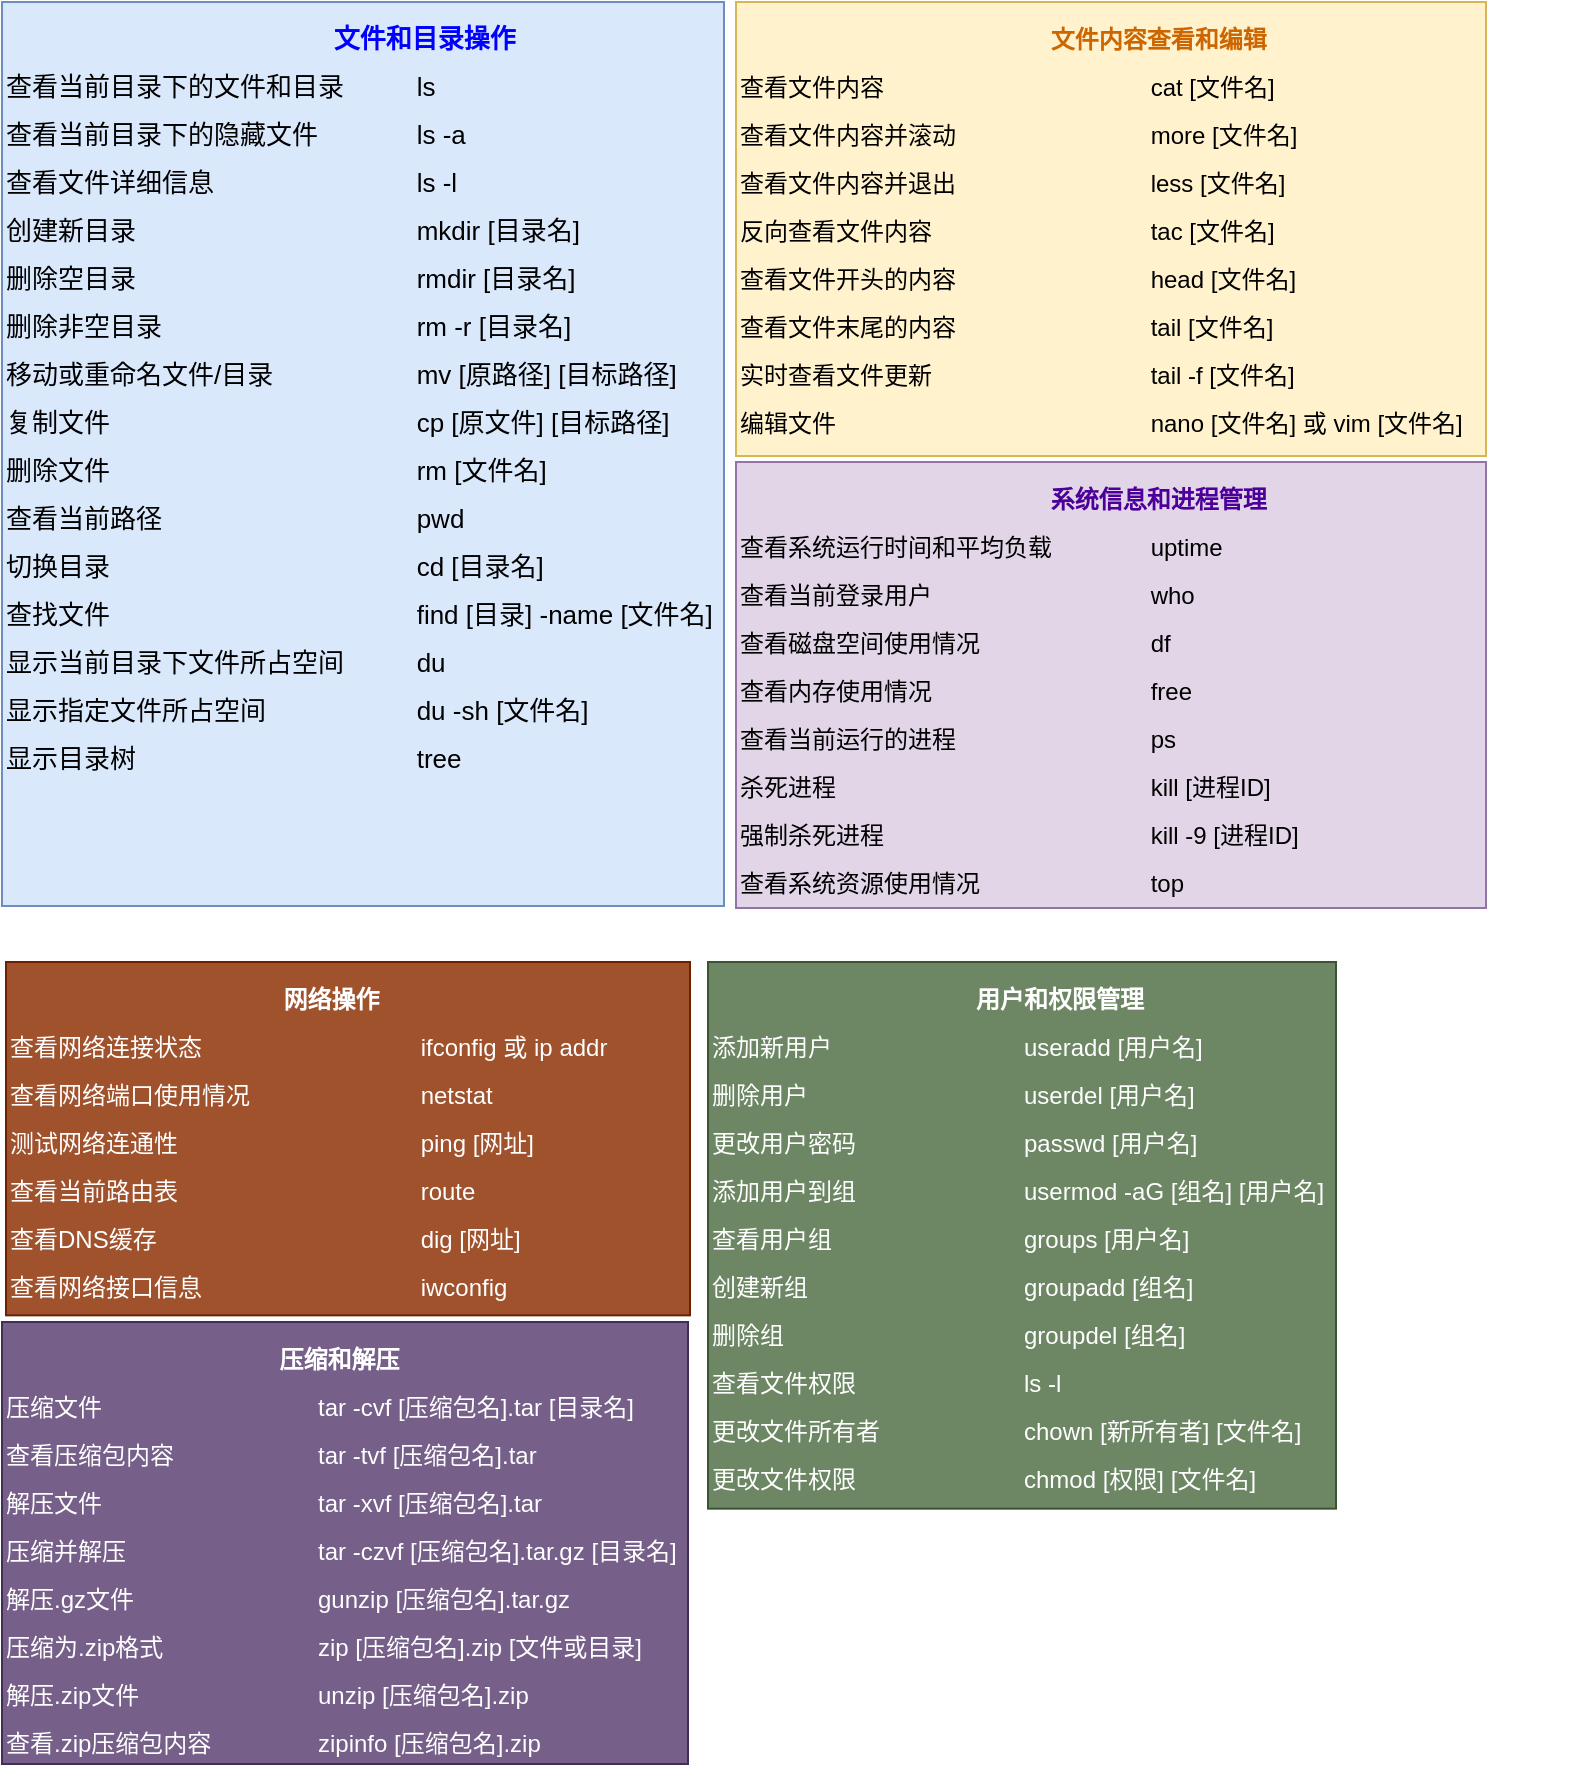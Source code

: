 <mxfile version="24.7.17">
  <diagram name="第 1 页" id="n1N5VuUuAxFkt2AaiHaO">
    <mxGraphModel dx="986" dy="457" grid="0" gridSize="10" guides="1" tooltips="1" connect="1" arrows="1" fold="1" page="1" pageScale="1" pageWidth="827" pageHeight="1169" background="none" math="0" shadow="0">
      <root>
        <mxCell id="0" />
        <mxCell id="1" parent="0" />
        <mxCell id="p1PoqVpQwVQWR8uuG0k8-2" value="&lt;table border=&quot;0&quot; cellpadding=&quot;0&quot; cellspacing=&quot;0&quot; width=&quot;418&quot; style=&quot;width: 314pt; font-size: 13px;&quot;&gt;&lt;colgroup&gt;&lt;col width=&quot;205&quot; style=&quot;mso-width-source:userset;mso-width-alt:6549;width:154pt&quot;&gt;&lt;/colgroup&gt;&lt;colgroup&gt;&lt;col width=&quot;213&quot; style=&quot;mso-width-source:userset;mso-width-alt:6805;width:160pt&quot;&gt;&lt;/colgroup&gt;&lt;tbody&gt;&lt;tr height=&quot;19&quot; style=&quot;height:14.0pt&quot;&gt;&lt;td height=&quot;19&quot; width=&quot;205&quot; style=&quot;height: 14pt; width: 154pt;&quot;&gt;&lt;table style=&quot;border-collapse:&lt;br/&gt; collapse;width:314pt&quot; width=&quot;418&quot; cellspacing=&quot;0&quot; cellpadding=&quot;0&quot; border=&quot;0&quot;&gt;&lt;colgroup&gt;&lt;col style=&quot;mso-width-source:userset;mso-width-alt:6549;width:154pt&quot; width=&quot;205&quot;&gt;&lt;/colgroup&gt;&lt;colgroup&gt;&lt;col style=&quot;mso-width-source:userset;mso-width-alt:6805;width:160pt&quot; width=&quot;213&quot;&gt;&lt;/colgroup&gt;&lt;tbody&gt;&lt;tr style=&quot;mso-height-source:userset;height:18.0pt&quot; height=&quot;24&quot;&gt;&lt;td style=&quot;text-align: center; height: 18pt; width: 314pt;&quot; width=&quot;418&quot; class=&quot;xl65&quot; height=&quot;24&quot; colspan=&quot;2&quot;&gt;&lt;b&gt;&lt;font color=&quot;#0000ff&quot;&gt;文件和目录操作&lt;/font&gt;&lt;/b&gt;&lt;/td&gt; &lt;/tr&gt; &lt;tr style=&quot;mso-height-source:userset;height:18.0pt&quot; height=&quot;24&quot;&gt;  &lt;td style=&quot;height: 18pt;&quot; height=&quot;24&quot;&gt;查看当前目录下的文件和目录&lt;/td&gt;  &lt;td&gt;ls&lt;/td&gt; &lt;/tr&gt; &lt;tr style=&quot;mso-height-source:userset;height:18.0pt&quot; height=&quot;24&quot;&gt;  &lt;td style=&quot;height:18.0pt&quot; height=&quot;24&quot;&gt;查看当前目录下的隐藏文件&lt;/td&gt;  &lt;td style=&quot;&quot;&gt;ls -a&lt;/td&gt; &lt;/tr&gt; &lt;tr style=&quot;mso-height-source:userset;height:18.0pt&quot; height=&quot;24&quot;&gt;  &lt;td style=&quot;height:18.0pt&quot; height=&quot;24&quot;&gt;查看文件详细信息&lt;/td&gt;  &lt;td&gt;ls -l&lt;/td&gt; &lt;/tr&gt; &lt;tr style=&quot;mso-height-source:userset;height:18.0pt&quot; height=&quot;24&quot;&gt;  &lt;td style=&quot;height:18.0pt&quot; height=&quot;24&quot;&gt;创建新目录&lt;/td&gt;  &lt;td&gt;mkdir [目录名]&lt;/td&gt; &lt;/tr&gt; &lt;tr style=&quot;mso-height-source:userset;height:18.0pt&quot; height=&quot;24&quot;&gt;  &lt;td style=&quot;height:18.0pt&quot; height=&quot;24&quot;&gt;删除空目录&lt;/td&gt;  &lt;td&gt;rmdir [目录名]&lt;/td&gt; &lt;/tr&gt; &lt;tr style=&quot;mso-height-source:userset;height:18.0pt&quot; height=&quot;24&quot;&gt;  &lt;td style=&quot;height:18.0pt&quot; height=&quot;24&quot;&gt;删除非空目录&lt;/td&gt;  &lt;td&gt;rm -r [目录名]&lt;/td&gt; &lt;/tr&gt; &lt;tr style=&quot;mso-height-source:userset;height:18.0pt&quot; height=&quot;24&quot;&gt;  &lt;td style=&quot;height:18.0pt&quot; height=&quot;24&quot;&gt;移动或重命名文件/目录&lt;/td&gt;  &lt;td&gt;mv [原路径] [目标路径]&lt;/td&gt; &lt;/tr&gt; &lt;tr style=&quot;mso-height-source:userset;height:18.0pt&quot; height=&quot;24&quot;&gt;  &lt;td style=&quot;height:18.0pt&quot; height=&quot;24&quot;&gt;复制文件&lt;/td&gt;  &lt;td&gt;cp [原文件] [目标路径]&lt;/td&gt; &lt;/tr&gt; &lt;tr style=&quot;mso-height-source:userset;height:18.0pt&quot; height=&quot;24&quot;&gt;  &lt;td style=&quot;height:18.0pt&quot; height=&quot;24&quot;&gt;删除文件&lt;/td&gt;  &lt;td&gt;rm [文件名]&lt;/td&gt; &lt;/tr&gt; &lt;tr style=&quot;mso-height-source:userset;height:18.0pt&quot; height=&quot;24&quot;&gt;  &lt;td style=&quot;height:18.0pt&quot; height=&quot;24&quot;&gt;查看当前路径&lt;/td&gt;  &lt;td&gt;pwd&lt;/td&gt; &lt;/tr&gt; &lt;tr style=&quot;mso-height-source:userset;height:18.0pt&quot; height=&quot;24&quot;&gt;  &lt;td style=&quot;height:18.0pt&quot; height=&quot;24&quot;&gt;切换目录&lt;/td&gt;  &lt;td&gt;cd [目录名]&lt;/td&gt; &lt;/tr&gt; &lt;tr style=&quot;mso-height-source:userset;height:18.0pt&quot; height=&quot;24&quot;&gt;  &lt;td style=&quot;height:18.0pt&quot; height=&quot;24&quot;&gt;查找文件&lt;/td&gt;  &lt;td&gt;find [目录] -name [文件名]&lt;/td&gt; &lt;/tr&gt; &lt;tr style=&quot;mso-height-source:userset;height:18.0pt&quot; height=&quot;24&quot;&gt;  &lt;td style=&quot;height:18.0pt&quot; height=&quot;24&quot;&gt;显示当前目录下文件所占空间&lt;/td&gt;  &lt;td&gt;du&lt;/td&gt; &lt;/tr&gt; &lt;tr style=&quot;mso-height-source:userset;height:18.0pt&quot; height=&quot;24&quot;&gt;  &lt;td style=&quot;height:18.0pt&quot; height=&quot;24&quot;&gt;显示指定文件所占空间&lt;/td&gt;  &lt;td&gt;du -sh [文件名]&lt;/td&gt; &lt;/tr&gt; &lt;tr style=&quot;mso-height-source:userset;height:18.0pt&quot; height=&quot;24&quot;&gt;  &lt;td style=&quot;height:18.0pt&quot; height=&quot;24&quot;&gt;显示目录树&lt;/td&gt;  &lt;td&gt;tree&lt;/td&gt; &lt;/tr&gt;&lt;/tbody&gt;&lt;/table&gt;&lt;/td&gt;&lt;td width=&quot;213&quot; style=&quot;text-align: center; width: 160pt;&quot;&gt;&lt;/td&gt;&lt;/tr&gt;&lt;/tbody&gt;&lt;/table&gt;" style="text;whiteSpace=wrap;html=1;rounded=0;fillColor=#dae8fc;strokeColor=#6c8ebf;glass=0;shadow=0;" parent="1" vertex="1">
          <mxGeometry x="13" y="75" width="361" height="452" as="geometry" />
        </mxCell>
        <mxCell id="p1PoqVpQwVQWR8uuG0k8-111" value="&lt;table border=&quot;0&quot; cellpadding=&quot;0&quot; cellspacing=&quot;0&quot; width=&quot;418&quot; style=&quot;border-collapse:&lt;br/&gt; collapse;width:314pt&quot;&gt;&lt;colgroup&gt;&lt;col width=&quot;205&quot; style=&quot;mso-width-source:userset;mso-width-alt:6549;width:154pt&quot;&gt;&lt;/colgroup&gt;&lt;colgroup&gt;&lt;col width=&quot;213&quot; style=&quot;mso-width-source:userset;mso-width-alt:6805;width:160pt&quot;&gt;&lt;/colgroup&gt;&lt;tbody&gt;&lt;tr height=&quot;24&quot; style=&quot;mso-height-source:userset;height:18.0pt&quot;&gt;&lt;td colspan=&quot;2&quot; height=&quot;24&quot; class=&quot;xl65&quot; width=&quot;418&quot; style=&quot;text-align: center; height: 18pt; width: 314pt;&quot;&gt;&lt;b&gt;&lt;font color=&quot;#cc6600&quot;&gt;文件内容查看和编辑&lt;/font&gt;&lt;/b&gt;&lt;/td&gt; &lt;/tr&gt; &lt;tr height=&quot;24&quot; style=&quot;mso-height-source:userset;height:18.0pt&quot;&gt;  &lt;td height=&quot;24&quot; style=&quot;height:18.0pt&quot;&gt;查看文件内容&lt;/td&gt;  &lt;td&gt;cat [文件名]&lt;/td&gt; &lt;/tr&gt; &lt;tr height=&quot;24&quot; style=&quot;mso-height-source:userset;height:18.0pt&quot;&gt;  &lt;td height=&quot;24&quot; style=&quot;height:18.0pt&quot;&gt;查看文件内容并滚动&lt;/td&gt;  &lt;td&gt;more [文件名]&lt;/td&gt; &lt;/tr&gt; &lt;tr height=&quot;24&quot; style=&quot;mso-height-source:userset;height:18.0pt&quot;&gt;  &lt;td height=&quot;24&quot; style=&quot;height:18.0pt&quot;&gt;查看文件内容并退出&lt;/td&gt;  &lt;td&gt;less [文件名]&lt;/td&gt; &lt;/tr&gt; &lt;tr height=&quot;24&quot; style=&quot;mso-height-source:userset;height:18.0pt&quot;&gt;  &lt;td height=&quot;24&quot; style=&quot;height:18.0pt&quot;&gt;反向查看文件内容&lt;/td&gt;  &lt;td&gt;tac [文件名]&lt;/td&gt; &lt;/tr&gt; &lt;tr height=&quot;24&quot; style=&quot;mso-height-source:userset;height:18.0pt&quot;&gt;  &lt;td height=&quot;24&quot; style=&quot;height:18.0pt&quot;&gt;查看文件开头的内容&lt;/td&gt;  &lt;td&gt;head [文件名]&lt;/td&gt; &lt;/tr&gt; &lt;tr height=&quot;24&quot; style=&quot;mso-height-source:userset;height:18.0pt&quot;&gt;  &lt;td height=&quot;24&quot; style=&quot;height:18.0pt&quot;&gt;查看文件末尾的内容&lt;/td&gt;  &lt;td&gt;tail [文件名]&lt;/td&gt; &lt;/tr&gt; &lt;tr height=&quot;24&quot; style=&quot;mso-height-source:userset;height:18.0pt&quot;&gt;  &lt;td height=&quot;24&quot; style=&quot;height:18.0pt&quot;&gt;实时查看文件更新&lt;/td&gt;  &lt;td&gt;tail -f [文件名]&lt;/td&gt; &lt;/tr&gt; &lt;tr height=&quot;24&quot; style=&quot;mso-height-source:userset;height:18.0pt&quot;&gt;  &lt;td height=&quot;24&quot; style=&quot;height:18.0pt&quot;&gt;编辑文件&lt;/td&gt;  &lt;td&gt;nano [文件名] 或 vim [文件名]&lt;/td&gt; &lt;/tr&gt;&lt;/tbody&gt;&lt;/table&gt;" style="text;whiteSpace=wrap;html=1;fillColor=#fff2cc;strokeColor=#d6b656;" parent="1" vertex="1">
          <mxGeometry x="380" y="75" width="375" height="227" as="geometry" />
        </mxCell>
        <mxCell id="p1PoqVpQwVQWR8uuG0k8-112" value="&lt;table border=&quot;0&quot; cellpadding=&quot;0&quot; cellspacing=&quot;0&quot; width=&quot;418&quot; style=&quot;width: 314pt;&quot;&gt;&lt;colgroup&gt;&lt;col width=&quot;205&quot; style=&quot;mso-width-source:userset;mso-width-alt:6549;width:154pt&quot;&gt;&lt;/colgroup&gt;&lt;colgroup&gt;&lt;col width=&quot;213&quot; style=&quot;mso-width-source:userset;mso-width-alt:6805;width:160pt&quot;&gt;&lt;/colgroup&gt;&lt;tbody&gt;&lt;tr height=&quot;24&quot; style=&quot;mso-height-source:userset;height:18.0pt&quot;&gt;&lt;td colspan=&quot;2&quot; height=&quot;24&quot; class=&quot;xl65&quot; width=&quot;418&quot; style=&quot;text-align: center; height: 18pt; width: 314pt;&quot;&gt;&lt;b&gt;&lt;font color=&quot;#4c0099&quot;&gt;系统信息和进程管理&lt;/font&gt;&lt;/b&gt;&lt;/td&gt; &lt;/tr&gt; &lt;tr height=&quot;24&quot; style=&quot;mso-height-source:userset;height:18.0pt&quot;&gt;  &lt;td height=&quot;24&quot; style=&quot;height:18.0pt&quot;&gt;查看系统运行时间和平均负载&lt;/td&gt;  &lt;td&gt;uptime&lt;/td&gt; &lt;/tr&gt; &lt;tr height=&quot;24&quot; style=&quot;mso-height-source:userset;height:18.0pt&quot;&gt;  &lt;td height=&quot;24&quot; style=&quot;height:18.0pt&quot;&gt;查看当前登录用户&lt;/td&gt;  &lt;td&gt;who&lt;/td&gt; &lt;/tr&gt; &lt;tr height=&quot;24&quot; style=&quot;mso-height-source:userset;height:18.0pt&quot;&gt;  &lt;td height=&quot;24&quot; style=&quot;height:18.0pt&quot;&gt;查看磁盘空间使用情况&lt;/td&gt;  &lt;td&gt;df&lt;/td&gt; &lt;/tr&gt; &lt;tr height=&quot;24&quot; style=&quot;mso-height-source:userset;height:18.0pt&quot;&gt;  &lt;td height=&quot;24&quot; style=&quot;height:18.0pt&quot;&gt;查看内存使用情况&lt;/td&gt;  &lt;td&gt;free&lt;/td&gt; &lt;/tr&gt; &lt;tr height=&quot;24&quot; style=&quot;mso-height-source:userset;height:18.0pt&quot;&gt;  &lt;td height=&quot;24&quot; style=&quot;height:18.0pt&quot;&gt;查看当前运行的进程&lt;/td&gt;  &lt;td&gt;ps&lt;/td&gt; &lt;/tr&gt; &lt;tr height=&quot;24&quot; style=&quot;mso-height-source:userset;height:18.0pt&quot;&gt;  &lt;td height=&quot;24&quot; style=&quot;height:18.0pt&quot;&gt;杀死进程&lt;/td&gt;  &lt;td&gt;kill [进程ID]&lt;/td&gt; &lt;/tr&gt; &lt;tr height=&quot;24&quot; style=&quot;mso-height-source:userset;height:18.0pt&quot;&gt;  &lt;td height=&quot;24&quot; style=&quot;height:18.0pt&quot;&gt;强制杀死进程&lt;/td&gt;  &lt;td&gt;kill -9 [进程ID]&lt;/td&gt; &lt;/tr&gt; &lt;tr height=&quot;24&quot; style=&quot;mso-height-source:userset;height:18.0pt&quot;&gt;  &lt;td height=&quot;24&quot; style=&quot;height:18.0pt&quot;&gt;查看系统资源使用情况&lt;/td&gt;  &lt;td&gt;top&lt;/td&gt; &lt;/tr&gt;&lt;/tbody&gt;&lt;/table&gt;" style="text;whiteSpace=wrap;html=1;fillColor=#e1d5e7;strokeColor=#9673a6;" parent="1" vertex="1">
          <mxGeometry x="380" y="305" width="375" height="223" as="geometry" />
        </mxCell>
        <mxCell id="p1PoqVpQwVQWR8uuG0k8-113" value="&lt;table border=&quot;0&quot; cellpadding=&quot;0&quot; cellspacing=&quot;0&quot; width=&quot;447&quot; style=&quot;border-collapse:&lt;br/&gt; collapse;width:336pt&quot;&gt;&lt;colgroup&gt;&lt;col width=&quot;205&quot; style=&quot;mso-width-source:userset;mso-width-alt:6549;width:154pt&quot;&gt;&lt;/colgroup&gt;&lt;colgroup&gt;&lt;col width=&quot;242&quot; style=&quot;mso-width-source:userset;mso-width-alt:7744;width:182pt&quot;&gt;&lt;/colgroup&gt;&lt;tbody&gt;&lt;tr height=&quot;24&quot; style=&quot;mso-height-source:userset;height:18.0pt&quot;&gt;&lt;td colspan=&quot;2&quot; height=&quot;24&quot; class=&quot;xl65&quot; width=&quot;447&quot; style=&quot;height: 18pt; width: 336pt;&quot;&gt;&lt;b&gt;&lt;font color=&quot;#ffffff&quot;&gt;&amp;nbsp; &amp;nbsp; &amp;nbsp; &amp;nbsp; &amp;nbsp; &amp;nbsp; &amp;nbsp; &amp;nbsp; &amp;nbsp; &amp;nbsp; &amp;nbsp; &amp;nbsp; &amp;nbsp; &amp;nbsp; &amp;nbsp; &amp;nbsp; &amp;nbsp; &amp;nbsp; &amp;nbsp; &amp;nbsp; &amp;nbsp;网络操作&lt;/font&gt;&lt;/b&gt;&lt;/td&gt; &lt;/tr&gt; &lt;tr height=&quot;24&quot; style=&quot;mso-height-source:userset;height:18.0pt&quot;&gt;  &lt;td height=&quot;24&quot; style=&quot;height: 18pt;&quot;&gt;&lt;font color=&quot;#ffffff&quot;&gt;查看网络连接状态&lt;/font&gt;&lt;/td&gt;  &lt;td style=&quot;&quot;&gt;&lt;font color=&quot;#ffffff&quot;&gt;ifconfig 或 ip addr&lt;/font&gt;&lt;/td&gt; &lt;/tr&gt; &lt;tr height=&quot;24&quot; style=&quot;mso-height-source:userset;height:18.0pt&quot;&gt;  &lt;td height=&quot;24&quot; style=&quot;height:18.0pt&quot;&gt;&lt;font color=&quot;#ffffff&quot;&gt;查看网络端口使用情况&lt;/font&gt;&lt;/td&gt;  &lt;td&gt;&lt;font color=&quot;#ffffff&quot;&gt;netstat&lt;/font&gt;&lt;/td&gt; &lt;/tr&gt; &lt;tr height=&quot;24&quot; style=&quot;mso-height-source:userset;height:18.0pt&quot;&gt;  &lt;td height=&quot;24&quot; style=&quot;height:18.0pt&quot;&gt;&lt;font color=&quot;#ffffff&quot;&gt;测试网络连通性&lt;/font&gt;&lt;/td&gt;  &lt;td&gt;&lt;font color=&quot;#ffffff&quot;&gt;ping [网址]&lt;/font&gt;&lt;/td&gt; &lt;/tr&gt; &lt;tr height=&quot;24&quot; style=&quot;mso-height-source:userset;height:18.0pt&quot;&gt;  &lt;td height=&quot;24&quot; style=&quot;height:18.0pt&quot;&gt;&lt;font color=&quot;#ffffff&quot;&gt;查看当前路由表&lt;/font&gt;&lt;/td&gt;  &lt;td&gt;&lt;font color=&quot;#ffffff&quot;&gt;route&lt;/font&gt;&lt;/td&gt; &lt;/tr&gt; &lt;tr height=&quot;24&quot; style=&quot;mso-height-source:userset;height:18.0pt&quot;&gt;  &lt;td height=&quot;24&quot; style=&quot;height:18.0pt&quot;&gt;&lt;font color=&quot;#ffffff&quot;&gt;查看DNS缓存&lt;/font&gt;&lt;/td&gt;  &lt;td&gt;&lt;font color=&quot;#ffffff&quot;&gt;dig [网址]&lt;/font&gt;&lt;/td&gt; &lt;/tr&gt; &lt;tr height=&quot;24&quot; style=&quot;mso-height-source:userset;height:18.0pt&quot;&gt;  &lt;td height=&quot;24&quot; style=&quot;height:18.0pt&quot;&gt;&lt;font color=&quot;#ffffff&quot;&gt;查看网络接口信息&lt;/font&gt;&lt;/td&gt;  &lt;td&gt;&lt;font color=&quot;#ffffff&quot;&gt;iwconfig&lt;/font&gt;&lt;/td&gt; &lt;/tr&gt;&lt;/tbody&gt;&lt;/table&gt;" style="text;whiteSpace=wrap;html=1;fillColor=#a0522d;strokeColor=#6D1F00;fontColor=#ffffff;" parent="1" vertex="1">
          <mxGeometry x="15" y="555" width="342" height="176.67" as="geometry" />
        </mxCell>
        <mxCell id="p1PoqVpQwVQWR8uuG0k8-114" value="&lt;table style=&quot;border-collapse:&lt;br/&gt; collapse;width:261pt&quot; width=&quot;347&quot; cellspacing=&quot;0&quot; cellpadding=&quot;0&quot; border=&quot;0&quot;&gt;&lt;colgroup&gt;&lt;col style=&quot;mso-width-source:userset;mso-width-alt:4992;width:117pt&quot; width=&quot;156&quot;&gt;&lt;/colgroup&gt;&lt;colgroup&gt;&lt;col style=&quot;mso-width-source:userset;mso-width-alt:6122;width:144pt&quot; width=&quot;191&quot;&gt;&lt;/colgroup&gt;&lt;tbody&gt;&lt;tr style=&quot;mso-height-source:userset;height:18.0pt&quot; height=&quot;24&quot;&gt;&lt;td style=&quot;text-align: center; height: 18pt; width: 261pt;&quot; width=&quot;347&quot; class=&quot;xl65&quot; height=&quot;24&quot; colspan=&quot;2&quot;&gt;&lt;b&gt;用户和权限管理&lt;/b&gt;&lt;/td&gt; &lt;/tr&gt; &lt;tr style=&quot;mso-height-source:userset;height:18.0pt&quot; height=&quot;24&quot;&gt;  &lt;td style=&quot;height:18.0pt&quot; height=&quot;24&quot;&gt;添加新用户&lt;/td&gt;  &lt;td&gt;useradd [用户名]&lt;/td&gt; &lt;/tr&gt; &lt;tr style=&quot;mso-height-source:userset;height:18.0pt&quot; height=&quot;24&quot;&gt;  &lt;td style=&quot;height:18.0pt&quot; height=&quot;24&quot;&gt;删除用户&lt;/td&gt;  &lt;td&gt;userdel [用户名]&lt;/td&gt; &lt;/tr&gt; &lt;tr style=&quot;mso-height-source:userset;height:18.0pt&quot; height=&quot;24&quot;&gt;  &lt;td style=&quot;height:18.0pt&quot; height=&quot;24&quot;&gt;更改用户密码&lt;/td&gt;  &lt;td&gt;passwd [用户名]&lt;/td&gt; &lt;/tr&gt; &lt;tr style=&quot;mso-height-source:userset;height:18.0pt&quot; height=&quot;24&quot;&gt;  &lt;td style=&quot;height:18.0pt&quot; height=&quot;24&quot;&gt;添加用户到组&lt;/td&gt;  &lt;td&gt;usermod -aG [组名] [用户名]&lt;/td&gt; &lt;/tr&gt; &lt;tr style=&quot;mso-height-source:userset;height:18.0pt&quot; height=&quot;24&quot;&gt;  &lt;td style=&quot;height:18.0pt&quot; height=&quot;24&quot;&gt;查看用户组&lt;/td&gt;  &lt;td&gt;groups&amp;nbsp;[用户名]&lt;/td&gt; &lt;/tr&gt; &lt;tr style=&quot;mso-height-source:userset;height:18.0pt&quot; height=&quot;24&quot;&gt;  &lt;td style=&quot;height:18.0pt&quot; height=&quot;24&quot;&gt;创建新组&lt;/td&gt;  &lt;td&gt;groupadd&amp;nbsp;[组名]&lt;/td&gt; &lt;/tr&gt; &lt;tr style=&quot;mso-height-source:userset;height:18.0pt&quot; height=&quot;24&quot;&gt;  &lt;td style=&quot;height:18.0pt&quot; height=&quot;24&quot;&gt;删除组&lt;/td&gt;  &lt;td&gt;groupdel&amp;nbsp;[组名]&lt;/td&gt; &lt;/tr&gt; &lt;tr style=&quot;mso-height-source:userset;height:18.0pt&quot; height=&quot;24&quot;&gt;  &lt;td style=&quot;height:18.0pt&quot; height=&quot;24&quot;&gt;查看文件权限&lt;/td&gt;  &lt;td&gt;ls -l&lt;/td&gt; &lt;/tr&gt; &lt;tr style=&quot;mso-height-source:userset;height:18.0pt&quot; height=&quot;24&quot;&gt;  &lt;td style=&quot;height:18.0pt&quot; height=&quot;24&quot;&gt;更改文件所有者&lt;/td&gt;  &lt;td&gt;chown [新所有者] [文件名]&lt;/td&gt; &lt;/tr&gt; &lt;tr style=&quot;mso-height-source:userset;height:18.0pt&quot; height=&quot;24&quot;&gt;  &lt;td style=&quot;height:18.0pt&quot; height=&quot;24&quot;&gt;更改文件权限&lt;/td&gt;  &lt;td&gt;chmod [权限] [文件名]&lt;/td&gt; &lt;/tr&gt;&lt;/tbody&gt;&lt;/table&gt;" style="text;whiteSpace=wrap;html=1;fillColor=#6d8764;strokeColor=#3A5431;fontColor=#ffffff;" parent="1" vertex="1">
          <mxGeometry x="366" y="555" width="314" height="273.33" as="geometry" />
        </mxCell>
        <UserObject label="&lt;table border=&quot;0&quot; cellpadding=&quot;0&quot; cellspacing=&quot;0&quot; width=&quot;447&quot; style=&quot;border-collapse:&lt;br/&gt; collapse;width:336pt&quot;&gt;&lt;colgroup&gt;&lt;col width=&quot;205&quot; style=&quot;mso-width-source:userset;mso-width-alt:6549;width:154pt&quot;&gt;&lt;/colgroup&gt;&lt;colgroup&gt;&lt;col width=&quot;242&quot; style=&quot;mso-width-source:userset;mso-width-alt:7744;width:182pt&quot;&gt;&lt;/colgroup&gt;&lt;tbody&gt;&lt;tr height=&quot;24&quot; style=&quot;mso-height-source:userset;height:18.0pt&quot;&gt;&lt;td colspan=&quot;2&quot; height=&quot;24&quot; class=&quot;xl65&quot; width=&quot;447&quot; style=&quot;height:18.0pt;width:336pt&quot;&gt;&lt;table style=&quot;border-collapse:&lt;br/&gt; collapse;width:299pt&quot; width=&quot;398&quot; cellspacing=&quot;0&quot; cellpadding=&quot;0&quot; border=&quot;0&quot;&gt;&lt;colgroup&gt;&lt;col style=&quot;mso-width-source:userset;mso-width-alt:4992;width:117pt&quot; width=&quot;156&quot;&gt;&lt;/colgroup&gt;&lt;colgroup&gt;&lt;col style=&quot;mso-width-source:userset;mso-width-alt:7744;width:182pt&quot; width=&quot;242&quot;&gt;&lt;/colgroup&gt;&lt;tbody&gt;&lt;tr style=&quot;mso-height-source:userset;height:18.0pt&quot; height=&quot;24&quot;&gt;&lt;td style=&quot;height: 18pt; width: 299pt;&quot; width=&quot;398&quot; class=&quot;xl65&quot; height=&quot;24&quot; colspan=&quot;2&quot;&gt;&lt;b&gt;&amp;nbsp; &amp;nbsp; &amp;nbsp; &amp;nbsp; &amp;nbsp; &amp;nbsp; &amp;nbsp; &amp;nbsp; &amp;nbsp; &amp;nbsp; &amp;nbsp; &amp;nbsp; &amp;nbsp; &amp;nbsp; &amp;nbsp; &amp;nbsp; &amp;nbsp; &amp;nbsp; &amp;nbsp; &amp;nbsp; &amp;nbsp;压缩和解压&lt;/b&gt;&lt;/td&gt; &lt;/tr&gt; &lt;tr style=&quot;mso-height-source:userset;height:18.0pt&quot; height=&quot;24&quot;&gt;  &lt;td style=&quot;height:18.0pt&quot; height=&quot;24&quot;&gt;压缩文件&lt;/td&gt;  &lt;td&gt;tar -cvf [压缩包名].tar [目录名]&lt;/td&gt; &lt;/tr&gt; &lt;tr style=&quot;mso-height-source:userset;height:18.0pt&quot; height=&quot;24&quot;&gt;  &lt;td style=&quot;height:18.0pt&quot; height=&quot;24&quot;&gt;查看压缩包内容&lt;/td&gt;  &lt;td&gt;tar -tvf [压缩包名].tar&lt;/td&gt; &lt;/tr&gt; &lt;tr style=&quot;mso-height-source:userset;height:18.0pt&quot; height=&quot;24&quot;&gt;  &lt;td style=&quot;height:18.0pt&quot; height=&quot;24&quot;&gt;解压文件&lt;/td&gt;  &lt;td&gt;tar -xvf [压缩包名].tar&lt;/td&gt; &lt;/tr&gt; &lt;tr style=&quot;mso-height-source:userset;height:18.0pt&quot; height=&quot;24&quot;&gt;  &lt;td style=&quot;height:18.0pt&quot; height=&quot;24&quot;&gt;压缩并解压&lt;/td&gt;  &lt;td&gt;tar -czvf [压缩包名].tar.gz [目录名]&lt;/td&gt; &lt;/tr&gt; &lt;tr style=&quot;mso-height-source:userset;height:18.0pt&quot; height=&quot;24&quot;&gt;  &lt;td style=&quot;height:18.0pt&quot; height=&quot;24&quot;&gt;解压.gz文件&lt;/td&gt;  &lt;td&gt;gunzip [压缩包名].tar.gz&lt;/td&gt; &lt;/tr&gt; &lt;tr style=&quot;mso-height-source:userset;height:18.0pt&quot; height=&quot;24&quot;&gt;  &lt;td style=&quot;height:18.0pt&quot; height=&quot;24&quot;&gt;压缩为.zip格式&lt;/td&gt;  &lt;td&gt;zip&amp;nbsp;[压缩包名].zip&amp;nbsp;[文件或目录]&lt;/td&gt; &lt;/tr&gt; &lt;tr style=&quot;mso-height-source:userset;height:18.0pt&quot; height=&quot;24&quot;&gt;  &lt;td style=&quot;height:18.0pt&quot; height=&quot;24&quot;&gt;解压.zip文件&lt;/td&gt;  &lt;td&gt;unzip&amp;nbsp;[压缩包名].zip&lt;/td&gt; &lt;/tr&gt; &lt;tr style=&quot;mso-height-source:userset;height:18.0pt&quot; height=&quot;24&quot;&gt;  &lt;td style=&quot;height:18.0pt&quot; height=&quot;24&quot;&gt;查看.zip压缩包内容&lt;/td&gt;  &lt;td&gt;zipinfo&amp;nbsp;[压缩包名].zip&lt;/td&gt; &lt;/tr&gt;&lt;/tbody&gt;&lt;/table&gt;&lt;/td&gt;&lt;/tr&gt;&lt;/tbody&gt;&lt;/table&gt;" id="p1PoqVpQwVQWR8uuG0k8-115">
          <mxCell style="text;whiteSpace=wrap;html=1;fillColor=#76608a;fontColor=#ffffff;strokeColor=#432D57;" parent="1" vertex="1">
            <mxGeometry x="13" y="735" width="343" height="221" as="geometry" />
          </mxCell>
        </UserObject>
      </root>
    </mxGraphModel>
  </diagram>
</mxfile>

